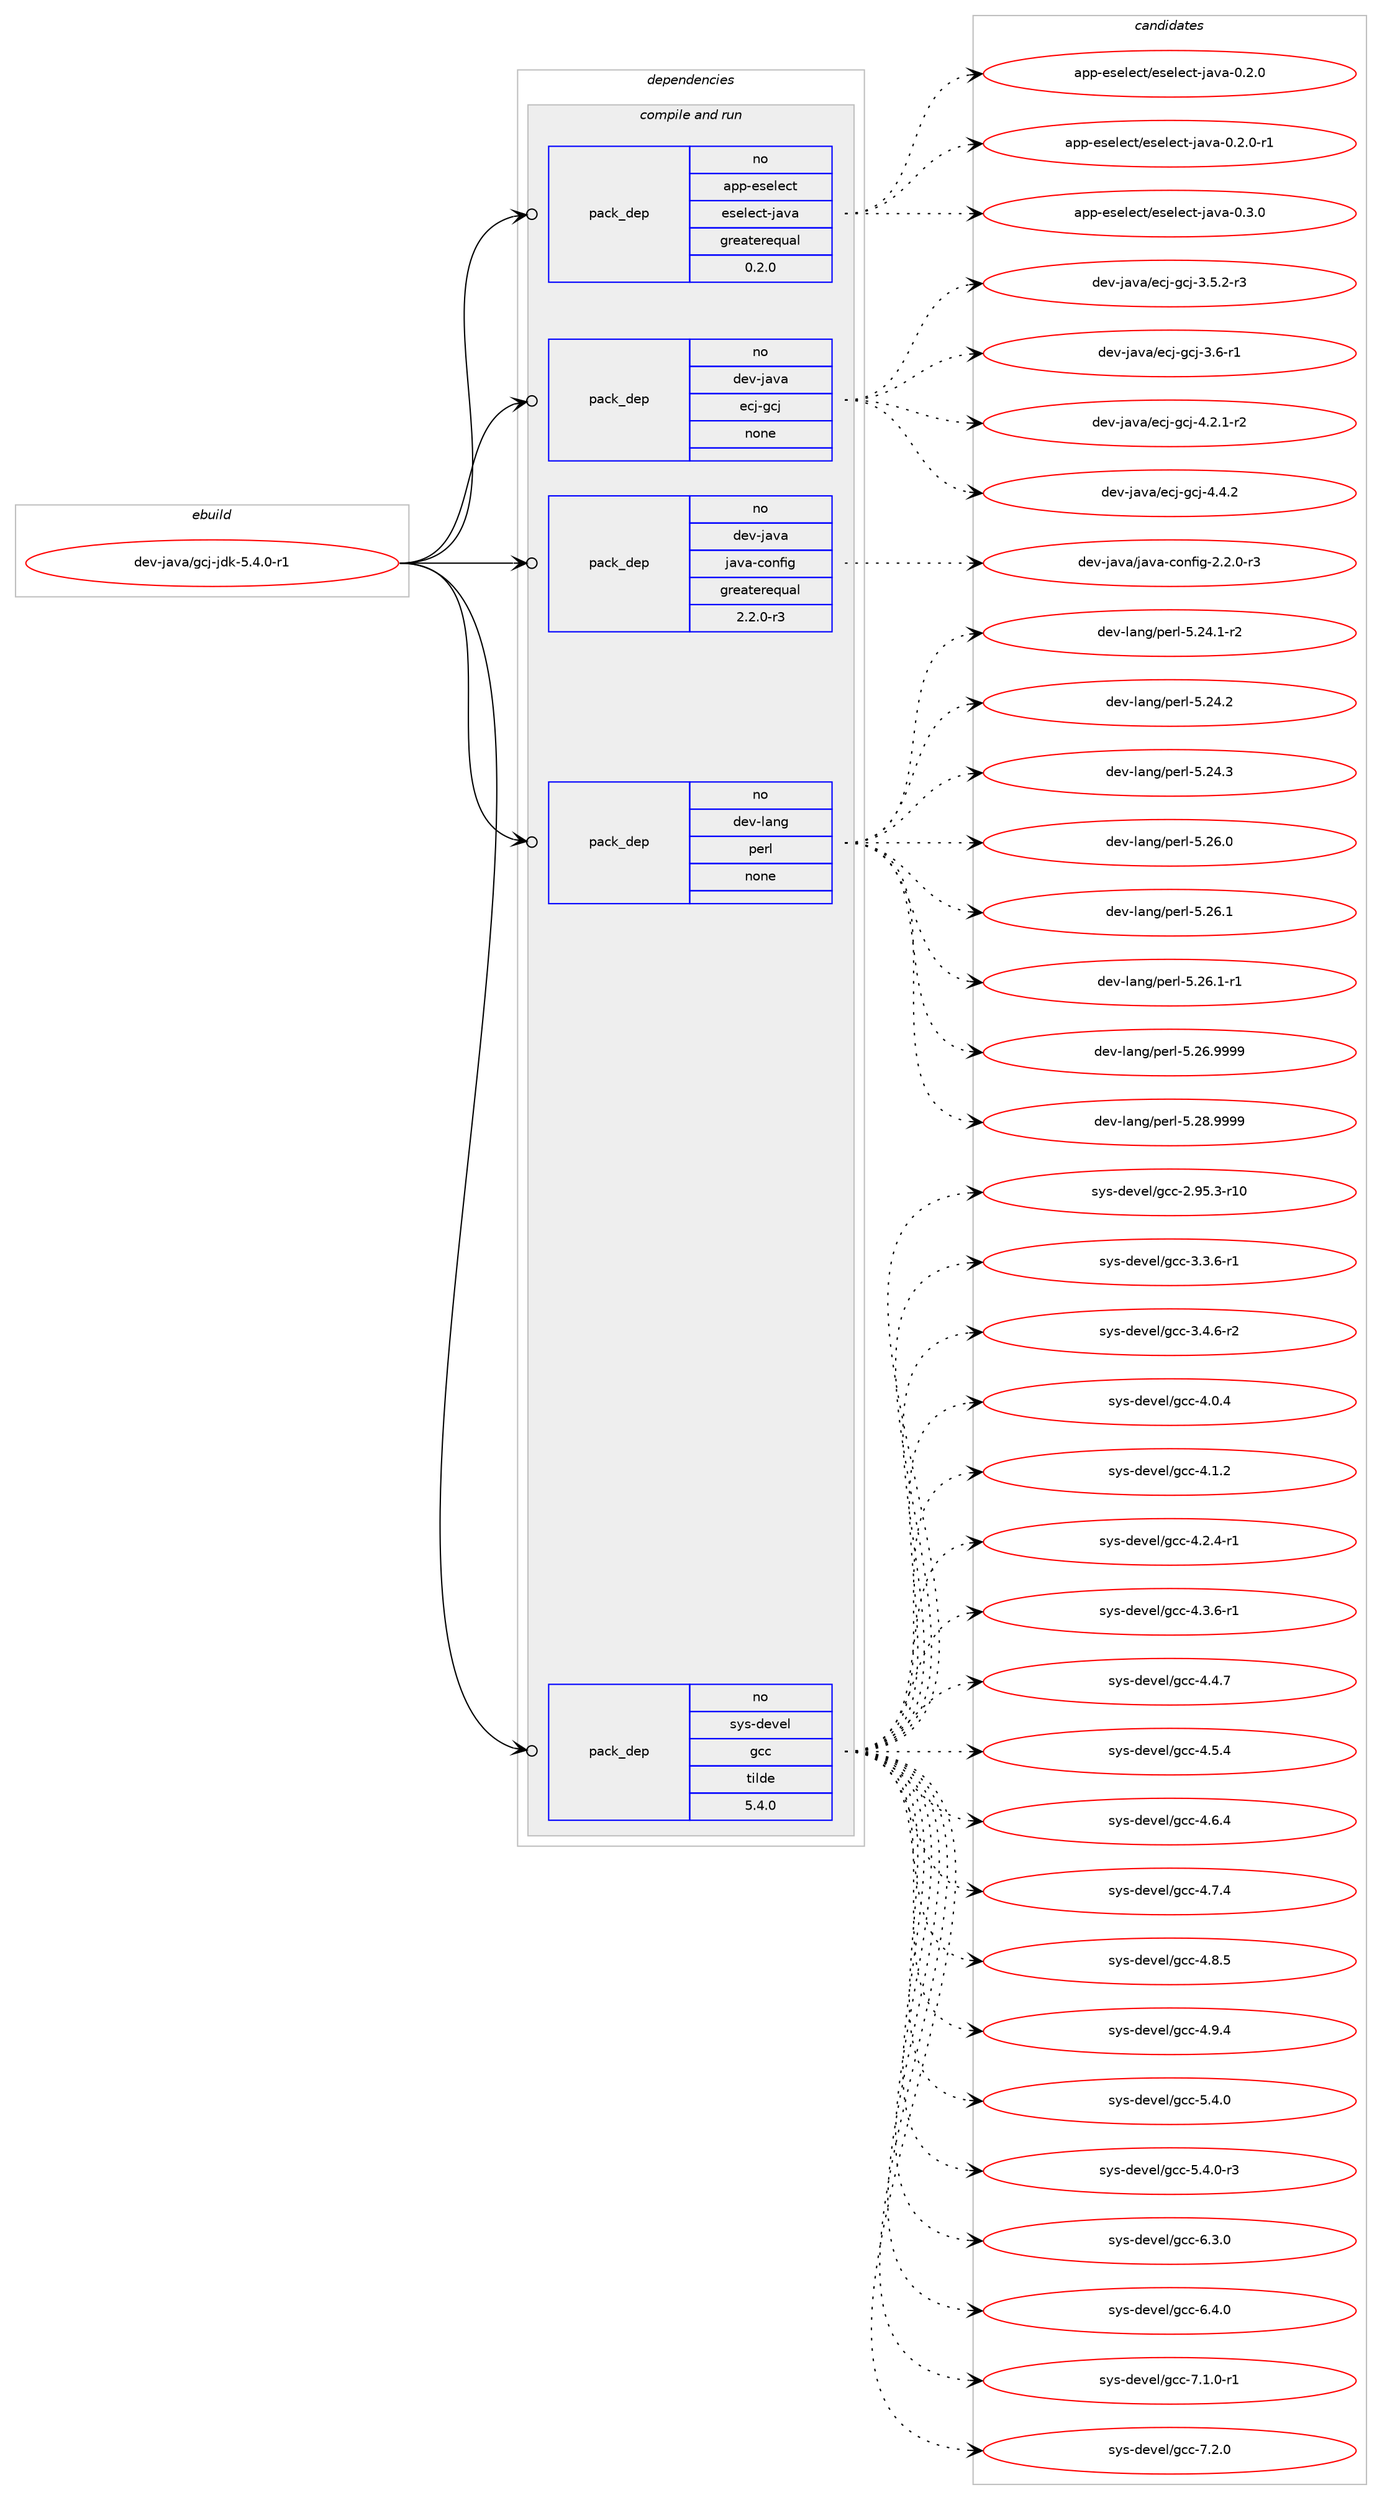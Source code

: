 digraph prolog {

# *************
# Graph options
# *************

newrank=true;
concentrate=true;
compound=true;
graph [rankdir=LR,fontname=Helvetica,fontsize=10,ranksep=1.5];#, ranksep=2.5, nodesep=0.2];
edge  [arrowhead=vee];
node  [fontname=Helvetica,fontsize=10];

# **********
# The ebuild
# **********

subgraph cluster_leftcol {
color=gray;
rank=same;
label=<<i>ebuild</i>>;
id [label="dev-java/gcj-jdk-5.4.0-r1", color=red, width=4, href="../dev-java/gcj-jdk-5.4.0-r1.svg"];
}

# ****************
# The dependencies
# ****************

subgraph cluster_midcol {
color=gray;
label=<<i>dependencies</i>>;
subgraph cluster_compile {
fillcolor="#eeeeee";
style=filled;
label=<<i>compile</i>>;
}
subgraph cluster_compileandrun {
fillcolor="#eeeeee";
style=filled;
label=<<i>compile and run</i>>;
subgraph pack75403 {
dependency100342 [label=<<TABLE BORDER="0" CELLBORDER="1" CELLSPACING="0" CELLPADDING="4" WIDTH="220"><TR><TD ROWSPAN="6" CELLPADDING="30">pack_dep</TD></TR><TR><TD WIDTH="110">no</TD></TR><TR><TD>app-eselect</TD></TR><TR><TD>eselect-java</TD></TR><TR><TD>greaterequal</TD></TR><TR><TD>0.2.0</TD></TR></TABLE>>, shape=none, color=blue];
}
id:e -> dependency100342:w [weight=20,style="solid",arrowhead="odotvee"];
subgraph pack75404 {
dependency100343 [label=<<TABLE BORDER="0" CELLBORDER="1" CELLSPACING="0" CELLPADDING="4" WIDTH="220"><TR><TD ROWSPAN="6" CELLPADDING="30">pack_dep</TD></TR><TR><TD WIDTH="110">no</TD></TR><TR><TD>dev-java</TD></TR><TR><TD>ecj-gcj</TD></TR><TR><TD>none</TD></TR><TR><TD></TD></TR></TABLE>>, shape=none, color=blue];
}
id:e -> dependency100343:w [weight=20,style="solid",arrowhead="odotvee"];
subgraph pack75405 {
dependency100344 [label=<<TABLE BORDER="0" CELLBORDER="1" CELLSPACING="0" CELLPADDING="4" WIDTH="220"><TR><TD ROWSPAN="6" CELLPADDING="30">pack_dep</TD></TR><TR><TD WIDTH="110">no</TD></TR><TR><TD>dev-java</TD></TR><TR><TD>java-config</TD></TR><TR><TD>greaterequal</TD></TR><TR><TD>2.2.0-r3</TD></TR></TABLE>>, shape=none, color=blue];
}
id:e -> dependency100344:w [weight=20,style="solid",arrowhead="odotvee"];
subgraph pack75406 {
dependency100345 [label=<<TABLE BORDER="0" CELLBORDER="1" CELLSPACING="0" CELLPADDING="4" WIDTH="220"><TR><TD ROWSPAN="6" CELLPADDING="30">pack_dep</TD></TR><TR><TD WIDTH="110">no</TD></TR><TR><TD>dev-lang</TD></TR><TR><TD>perl</TD></TR><TR><TD>none</TD></TR><TR><TD></TD></TR></TABLE>>, shape=none, color=blue];
}
id:e -> dependency100345:w [weight=20,style="solid",arrowhead="odotvee"];
subgraph pack75407 {
dependency100346 [label=<<TABLE BORDER="0" CELLBORDER="1" CELLSPACING="0" CELLPADDING="4" WIDTH="220"><TR><TD ROWSPAN="6" CELLPADDING="30">pack_dep</TD></TR><TR><TD WIDTH="110">no</TD></TR><TR><TD>sys-devel</TD></TR><TR><TD>gcc</TD></TR><TR><TD>tilde</TD></TR><TR><TD>5.4.0</TD></TR></TABLE>>, shape=none, color=blue];
}
id:e -> dependency100346:w [weight=20,style="solid",arrowhead="odotvee"];
}
subgraph cluster_run {
fillcolor="#eeeeee";
style=filled;
label=<<i>run</i>>;
}
}

# **************
# The candidates
# **************

subgraph cluster_choices {
rank=same;
color=gray;
label=<<i>candidates</i>>;

subgraph choice75403 {
color=black;
nodesep=1;
choice9711211245101115101108101991164710111510110810199116451069711897454846504648 [label="app-eselect/eselect-java-0.2.0", color=red, width=4,href="../app-eselect/eselect-java-0.2.0.svg"];
choice97112112451011151011081019911647101115101108101991164510697118974548465046484511449 [label="app-eselect/eselect-java-0.2.0-r1", color=red, width=4,href="../app-eselect/eselect-java-0.2.0-r1.svg"];
choice9711211245101115101108101991164710111510110810199116451069711897454846514648 [label="app-eselect/eselect-java-0.3.0", color=red, width=4,href="../app-eselect/eselect-java-0.3.0.svg"];
dependency100342:e -> choice9711211245101115101108101991164710111510110810199116451069711897454846504648:w [style=dotted,weight="100"];
dependency100342:e -> choice97112112451011151011081019911647101115101108101991164510697118974548465046484511449:w [style=dotted,weight="100"];
dependency100342:e -> choice9711211245101115101108101991164710111510110810199116451069711897454846514648:w [style=dotted,weight="100"];
}
subgraph choice75404 {
color=black;
nodesep=1;
choice100101118451069711897471019910645103991064551465346504511451 [label="dev-java/ecj-gcj-3.5.2-r3", color=red, width=4,href="../dev-java/ecj-gcj-3.5.2-r3.svg"];
choice10010111845106971189747101991064510399106455146544511449 [label="dev-java/ecj-gcj-3.6-r1", color=red, width=4,href="../dev-java/ecj-gcj-3.6-r1.svg"];
choice100101118451069711897471019910645103991064552465046494511450 [label="dev-java/ecj-gcj-4.2.1-r2", color=red, width=4,href="../dev-java/ecj-gcj-4.2.1-r2.svg"];
choice10010111845106971189747101991064510399106455246524650 [label="dev-java/ecj-gcj-4.4.2", color=red, width=4,href="../dev-java/ecj-gcj-4.4.2.svg"];
dependency100343:e -> choice100101118451069711897471019910645103991064551465346504511451:w [style=dotted,weight="100"];
dependency100343:e -> choice10010111845106971189747101991064510399106455146544511449:w [style=dotted,weight="100"];
dependency100343:e -> choice100101118451069711897471019910645103991064552465046494511450:w [style=dotted,weight="100"];
dependency100343:e -> choice10010111845106971189747101991064510399106455246524650:w [style=dotted,weight="100"];
}
subgraph choice75405 {
color=black;
nodesep=1;
choice10010111845106971189747106971189745991111101021051034550465046484511451 [label="dev-java/java-config-2.2.0-r3", color=red, width=4,href="../dev-java/java-config-2.2.0-r3.svg"];
dependency100344:e -> choice10010111845106971189747106971189745991111101021051034550465046484511451:w [style=dotted,weight="100"];
}
subgraph choice75406 {
color=black;
nodesep=1;
choice100101118451089711010347112101114108455346505246494511450 [label="dev-lang/perl-5.24.1-r2", color=red, width=4,href="../dev-lang/perl-5.24.1-r2.svg"];
choice10010111845108971101034711210111410845534650524650 [label="dev-lang/perl-5.24.2", color=red, width=4,href="../dev-lang/perl-5.24.2.svg"];
choice10010111845108971101034711210111410845534650524651 [label="dev-lang/perl-5.24.3", color=red, width=4,href="../dev-lang/perl-5.24.3.svg"];
choice10010111845108971101034711210111410845534650544648 [label="dev-lang/perl-5.26.0", color=red, width=4,href="../dev-lang/perl-5.26.0.svg"];
choice10010111845108971101034711210111410845534650544649 [label="dev-lang/perl-5.26.1", color=red, width=4,href="../dev-lang/perl-5.26.1.svg"];
choice100101118451089711010347112101114108455346505446494511449 [label="dev-lang/perl-5.26.1-r1", color=red, width=4,href="../dev-lang/perl-5.26.1-r1.svg"];
choice10010111845108971101034711210111410845534650544657575757 [label="dev-lang/perl-5.26.9999", color=red, width=4,href="../dev-lang/perl-5.26.9999.svg"];
choice10010111845108971101034711210111410845534650564657575757 [label="dev-lang/perl-5.28.9999", color=red, width=4,href="../dev-lang/perl-5.28.9999.svg"];
dependency100345:e -> choice100101118451089711010347112101114108455346505246494511450:w [style=dotted,weight="100"];
dependency100345:e -> choice10010111845108971101034711210111410845534650524650:w [style=dotted,weight="100"];
dependency100345:e -> choice10010111845108971101034711210111410845534650524651:w [style=dotted,weight="100"];
dependency100345:e -> choice10010111845108971101034711210111410845534650544648:w [style=dotted,weight="100"];
dependency100345:e -> choice10010111845108971101034711210111410845534650544649:w [style=dotted,weight="100"];
dependency100345:e -> choice100101118451089711010347112101114108455346505446494511449:w [style=dotted,weight="100"];
dependency100345:e -> choice10010111845108971101034711210111410845534650544657575757:w [style=dotted,weight="100"];
dependency100345:e -> choice10010111845108971101034711210111410845534650564657575757:w [style=dotted,weight="100"];
}
subgraph choice75407 {
color=black;
nodesep=1;
choice1151211154510010111810110847103999945504657534651451144948 [label="sys-devel/gcc-2.95.3-r10", color=red, width=4,href="../sys-devel/gcc-2.95.3-r10.svg"];
choice115121115451001011181011084710399994551465146544511449 [label="sys-devel/gcc-3.3.6-r1", color=red, width=4,href="../sys-devel/gcc-3.3.6-r1.svg"];
choice115121115451001011181011084710399994551465246544511450 [label="sys-devel/gcc-3.4.6-r2", color=red, width=4,href="../sys-devel/gcc-3.4.6-r2.svg"];
choice11512111545100101118101108471039999455246484652 [label="sys-devel/gcc-4.0.4", color=red, width=4,href="../sys-devel/gcc-4.0.4.svg"];
choice11512111545100101118101108471039999455246494650 [label="sys-devel/gcc-4.1.2", color=red, width=4,href="../sys-devel/gcc-4.1.2.svg"];
choice115121115451001011181011084710399994552465046524511449 [label="sys-devel/gcc-4.2.4-r1", color=red, width=4,href="../sys-devel/gcc-4.2.4-r1.svg"];
choice115121115451001011181011084710399994552465146544511449 [label="sys-devel/gcc-4.3.6-r1", color=red, width=4,href="../sys-devel/gcc-4.3.6-r1.svg"];
choice11512111545100101118101108471039999455246524655 [label="sys-devel/gcc-4.4.7", color=red, width=4,href="../sys-devel/gcc-4.4.7.svg"];
choice11512111545100101118101108471039999455246534652 [label="sys-devel/gcc-4.5.4", color=red, width=4,href="../sys-devel/gcc-4.5.4.svg"];
choice11512111545100101118101108471039999455246544652 [label="sys-devel/gcc-4.6.4", color=red, width=4,href="../sys-devel/gcc-4.6.4.svg"];
choice11512111545100101118101108471039999455246554652 [label="sys-devel/gcc-4.7.4", color=red, width=4,href="../sys-devel/gcc-4.7.4.svg"];
choice11512111545100101118101108471039999455246564653 [label="sys-devel/gcc-4.8.5", color=red, width=4,href="../sys-devel/gcc-4.8.5.svg"];
choice11512111545100101118101108471039999455246574652 [label="sys-devel/gcc-4.9.4", color=red, width=4,href="../sys-devel/gcc-4.9.4.svg"];
choice11512111545100101118101108471039999455346524648 [label="sys-devel/gcc-5.4.0", color=red, width=4,href="../sys-devel/gcc-5.4.0.svg"];
choice115121115451001011181011084710399994553465246484511451 [label="sys-devel/gcc-5.4.0-r3", color=red, width=4,href="../sys-devel/gcc-5.4.0-r3.svg"];
choice11512111545100101118101108471039999455446514648 [label="sys-devel/gcc-6.3.0", color=red, width=4,href="../sys-devel/gcc-6.3.0.svg"];
choice11512111545100101118101108471039999455446524648 [label="sys-devel/gcc-6.4.0", color=red, width=4,href="../sys-devel/gcc-6.4.0.svg"];
choice115121115451001011181011084710399994555464946484511449 [label="sys-devel/gcc-7.1.0-r1", color=red, width=4,href="../sys-devel/gcc-7.1.0-r1.svg"];
choice11512111545100101118101108471039999455546504648 [label="sys-devel/gcc-7.2.0", color=red, width=4,href="../sys-devel/gcc-7.2.0.svg"];
dependency100346:e -> choice1151211154510010111810110847103999945504657534651451144948:w [style=dotted,weight="100"];
dependency100346:e -> choice115121115451001011181011084710399994551465146544511449:w [style=dotted,weight="100"];
dependency100346:e -> choice115121115451001011181011084710399994551465246544511450:w [style=dotted,weight="100"];
dependency100346:e -> choice11512111545100101118101108471039999455246484652:w [style=dotted,weight="100"];
dependency100346:e -> choice11512111545100101118101108471039999455246494650:w [style=dotted,weight="100"];
dependency100346:e -> choice115121115451001011181011084710399994552465046524511449:w [style=dotted,weight="100"];
dependency100346:e -> choice115121115451001011181011084710399994552465146544511449:w [style=dotted,weight="100"];
dependency100346:e -> choice11512111545100101118101108471039999455246524655:w [style=dotted,weight="100"];
dependency100346:e -> choice11512111545100101118101108471039999455246534652:w [style=dotted,weight="100"];
dependency100346:e -> choice11512111545100101118101108471039999455246544652:w [style=dotted,weight="100"];
dependency100346:e -> choice11512111545100101118101108471039999455246554652:w [style=dotted,weight="100"];
dependency100346:e -> choice11512111545100101118101108471039999455246564653:w [style=dotted,weight="100"];
dependency100346:e -> choice11512111545100101118101108471039999455246574652:w [style=dotted,weight="100"];
dependency100346:e -> choice11512111545100101118101108471039999455346524648:w [style=dotted,weight="100"];
dependency100346:e -> choice115121115451001011181011084710399994553465246484511451:w [style=dotted,weight="100"];
dependency100346:e -> choice11512111545100101118101108471039999455446514648:w [style=dotted,weight="100"];
dependency100346:e -> choice11512111545100101118101108471039999455446524648:w [style=dotted,weight="100"];
dependency100346:e -> choice115121115451001011181011084710399994555464946484511449:w [style=dotted,weight="100"];
dependency100346:e -> choice11512111545100101118101108471039999455546504648:w [style=dotted,weight="100"];
}
}

}
